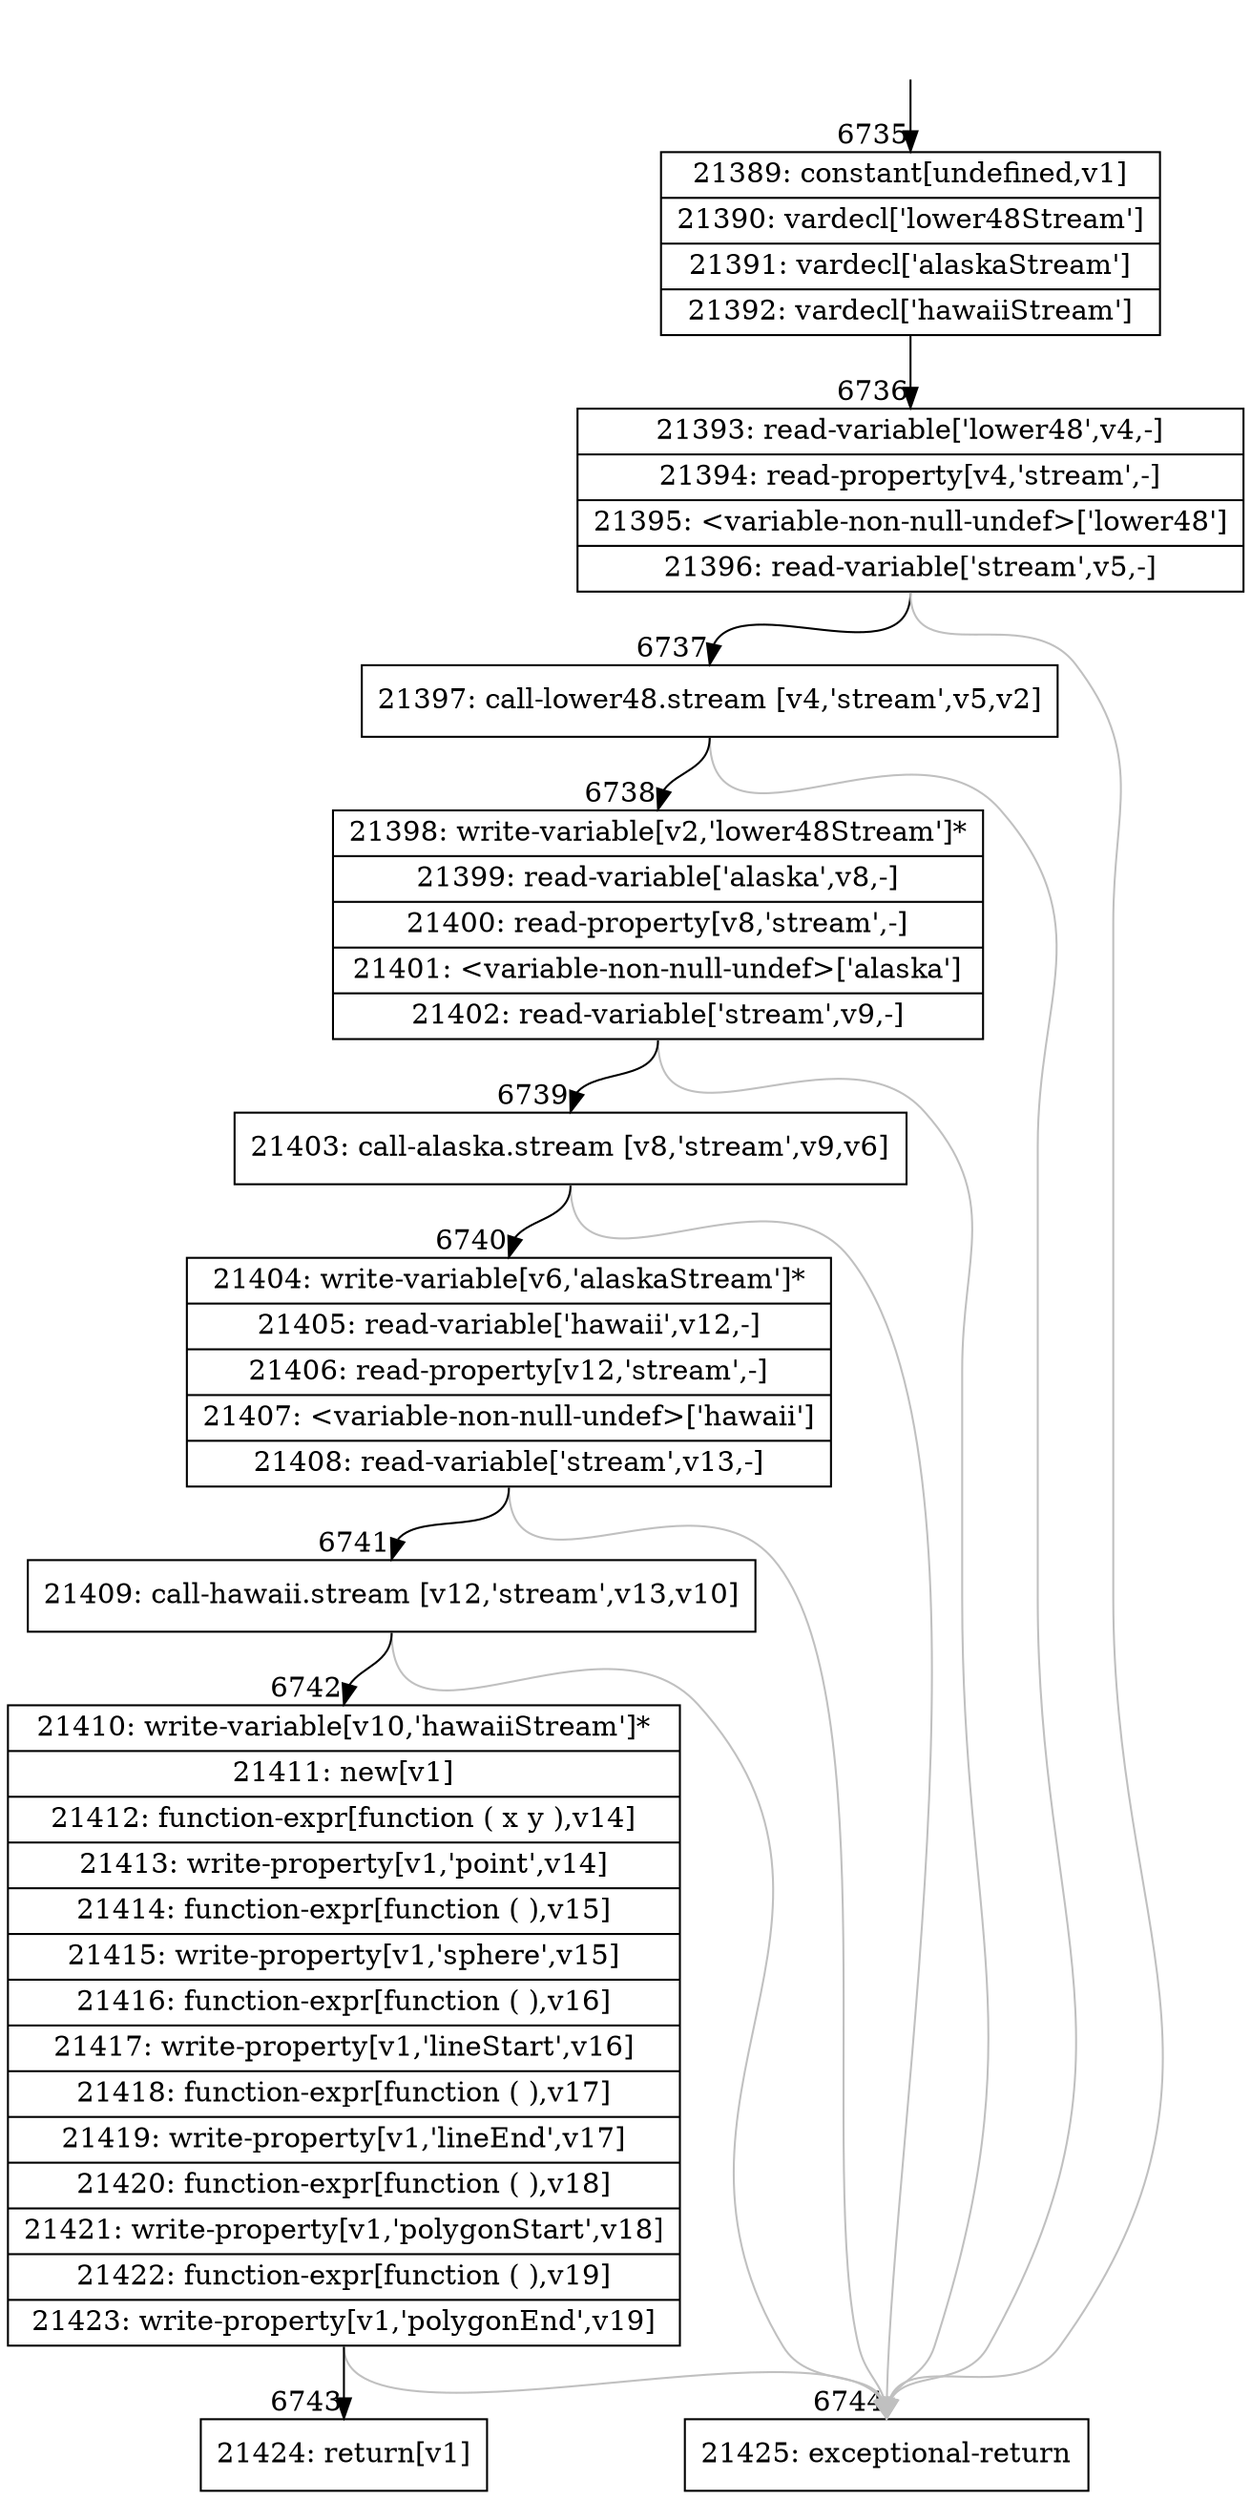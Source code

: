 digraph {
rankdir="TD"
BB_entry598[shape=none,label=""];
BB_entry598 -> BB6735 [tailport=s, headport=n, headlabel="    6735"]
BB6735 [shape=record label="{21389: constant[undefined,v1]|21390: vardecl['lower48Stream']|21391: vardecl['alaskaStream']|21392: vardecl['hawaiiStream']}" ] 
BB6735 -> BB6736 [tailport=s, headport=n, headlabel="      6736"]
BB6736 [shape=record label="{21393: read-variable['lower48',v4,-]|21394: read-property[v4,'stream',-]|21395: \<variable-non-null-undef\>['lower48']|21396: read-variable['stream',v5,-]}" ] 
BB6736 -> BB6737 [tailport=s, headport=n, headlabel="      6737"]
BB6736 -> BB6744 [tailport=s, headport=n, color=gray, headlabel="      6744"]
BB6737 [shape=record label="{21397: call-lower48.stream [v4,'stream',v5,v2]}" ] 
BB6737 -> BB6738 [tailport=s, headport=n, headlabel="      6738"]
BB6737 -> BB6744 [tailport=s, headport=n, color=gray]
BB6738 [shape=record label="{21398: write-variable[v2,'lower48Stream']*|21399: read-variable['alaska',v8,-]|21400: read-property[v8,'stream',-]|21401: \<variable-non-null-undef\>['alaska']|21402: read-variable['stream',v9,-]}" ] 
BB6738 -> BB6739 [tailport=s, headport=n, headlabel="      6739"]
BB6738 -> BB6744 [tailport=s, headport=n, color=gray]
BB6739 [shape=record label="{21403: call-alaska.stream [v8,'stream',v9,v6]}" ] 
BB6739 -> BB6740 [tailport=s, headport=n, headlabel="      6740"]
BB6739 -> BB6744 [tailport=s, headport=n, color=gray]
BB6740 [shape=record label="{21404: write-variable[v6,'alaskaStream']*|21405: read-variable['hawaii',v12,-]|21406: read-property[v12,'stream',-]|21407: \<variable-non-null-undef\>['hawaii']|21408: read-variable['stream',v13,-]}" ] 
BB6740 -> BB6741 [tailport=s, headport=n, headlabel="      6741"]
BB6740 -> BB6744 [tailport=s, headport=n, color=gray]
BB6741 [shape=record label="{21409: call-hawaii.stream [v12,'stream',v13,v10]}" ] 
BB6741 -> BB6742 [tailport=s, headport=n, headlabel="      6742"]
BB6741 -> BB6744 [tailport=s, headport=n, color=gray]
BB6742 [shape=record label="{21410: write-variable[v10,'hawaiiStream']*|21411: new[v1]|21412: function-expr[function ( x y ),v14]|21413: write-property[v1,'point',v14]|21414: function-expr[function ( ),v15]|21415: write-property[v1,'sphere',v15]|21416: function-expr[function ( ),v16]|21417: write-property[v1,'lineStart',v16]|21418: function-expr[function ( ),v17]|21419: write-property[v1,'lineEnd',v17]|21420: function-expr[function ( ),v18]|21421: write-property[v1,'polygonStart',v18]|21422: function-expr[function ( ),v19]|21423: write-property[v1,'polygonEnd',v19]}" ] 
BB6742 -> BB6743 [tailport=s, headport=n, headlabel="      6743"]
BB6742 -> BB6744 [tailport=s, headport=n, color=gray]
BB6743 [shape=record label="{21424: return[v1]}" ] 
BB6744 [shape=record label="{21425: exceptional-return}" ] 
//#$~ 3901
}
